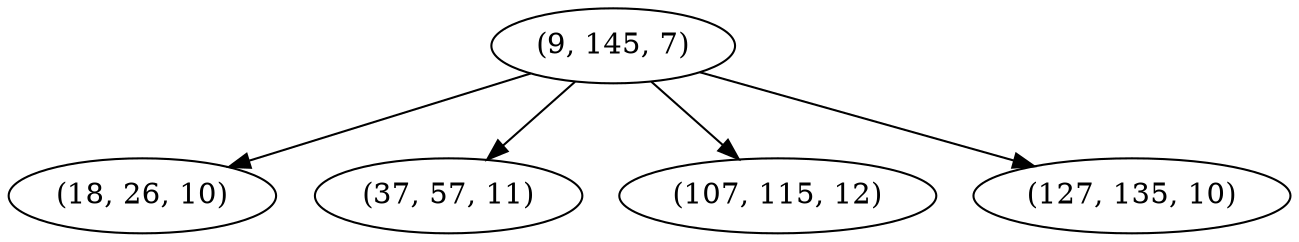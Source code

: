 digraph tree {
    "(9, 145, 7)";
    "(18, 26, 10)";
    "(37, 57, 11)";
    "(107, 115, 12)";
    "(127, 135, 10)";
    "(9, 145, 7)" -> "(18, 26, 10)";
    "(9, 145, 7)" -> "(37, 57, 11)";
    "(9, 145, 7)" -> "(107, 115, 12)";
    "(9, 145, 7)" -> "(127, 135, 10)";
}
